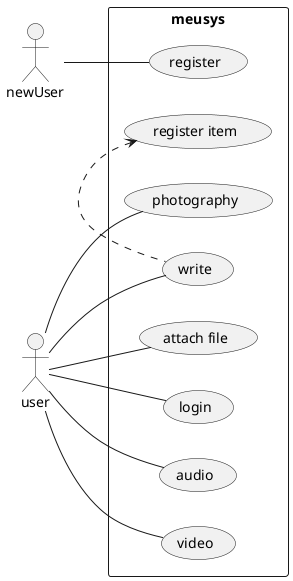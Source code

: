 @startuml teste

scale 1
left to right direction
skinparam PackageStyle rectangle
actor newUser
actor user
rectangle meusys {
  newUser -- (register)
  user -- (login) 
  user -- (write)
  user -- (audio)
  user -- (video)
  user -- (photography)
  user -- (attach file)
  (register item) <. (write)
}
@enduml